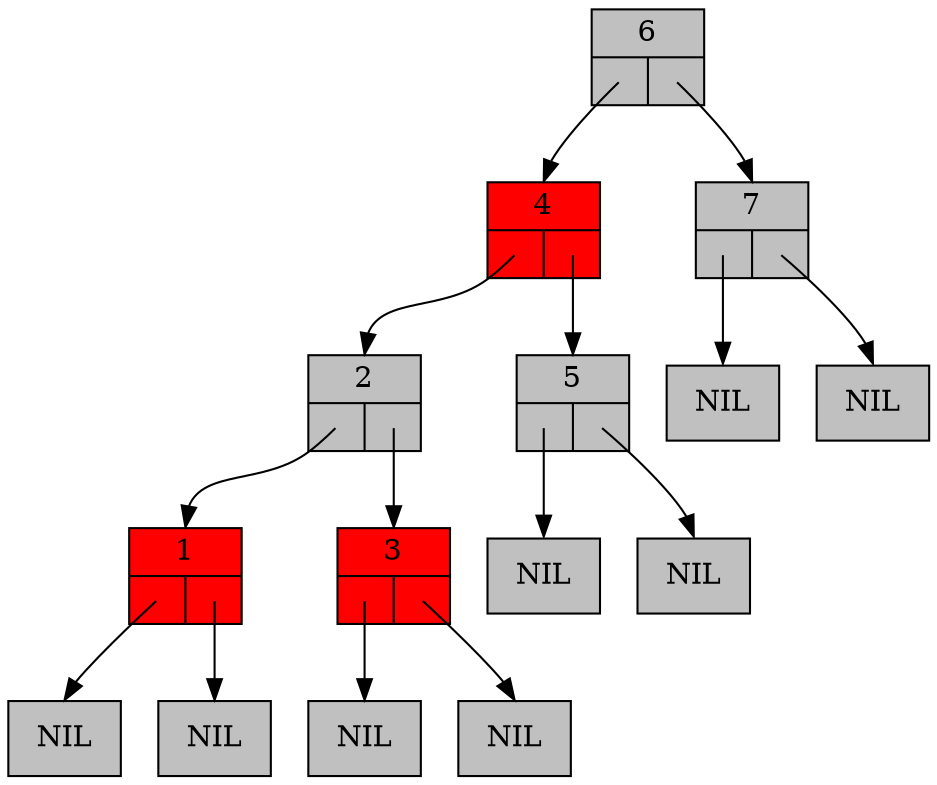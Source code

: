 digraph RedBlackTree {
	graph [ranksep=0.5];
	node [shape = record];

	n1 [label="{1|{<left>|<right>}}", style=filled, fillcolor=red];
	lnil1 [style=filled, fillcolor=grey, label="NIL"];
	n1:left:c -> lnil1:n [headclip=false, tailclip=false]
	rnil1 [style=filled, fillcolor=grey, label="NIL"];
	n1:right:c -> rnil1:n [headclip=false, tailclip=false]
	n2 [label="{2|{<left>|<right>}}", style=filled, fillcolor=grey];
	n2:left:c -> n1:n [headclip=false, tailclip=false]
	n2:right:c -> n3:n [headclip=false, tailclip=false]
	n3 [label="{3|{<left>|<right>}}", style=filled, fillcolor=red];
	lnil3 [style=filled, fillcolor=grey, label="NIL"];
	n3:left:c -> lnil3:n [headclip=false, tailclip=false]
	rnil3 [style=filled, fillcolor=grey, label="NIL"];
	n3:right:c -> rnil3:n [headclip=false, tailclip=false]
	n4 [label="{4|{<left>|<right>}}", style=filled, fillcolor=red];
	n4:left:c -> n2:n [headclip=false, tailclip=false]
	n4:right:c -> n5:n [headclip=false, tailclip=false]
	n5 [label="{5|{<left>|<right>}}", style=filled, fillcolor=grey];
	lnil5 [style=filled, fillcolor=grey, label="NIL"];
	n5:left:c -> lnil5:n [headclip=false, tailclip=false]
	rnil5 [style=filled, fillcolor=grey, label="NIL"];
	n5:right:c -> rnil5:n [headclip=false, tailclip=false]
	n6 [label="{6|{<left>|<right>}}", style=filled, fillcolor=grey];
	n6:left:c -> n4:n [headclip=false, tailclip=false]
	n6:right:c -> n7:n [headclip=false, tailclip=false]
	n7 [label="{7|{<left>|<right>}}", style=filled, fillcolor=grey];
	lnil7 [style=filled, fillcolor=grey, label="NIL"];
	n7:left:c -> lnil7:n [headclip=false, tailclip=false]
	rnil7 [style=filled, fillcolor=grey, label="NIL"];
	n7:right:c -> rnil7:n [headclip=false, tailclip=false]

}
